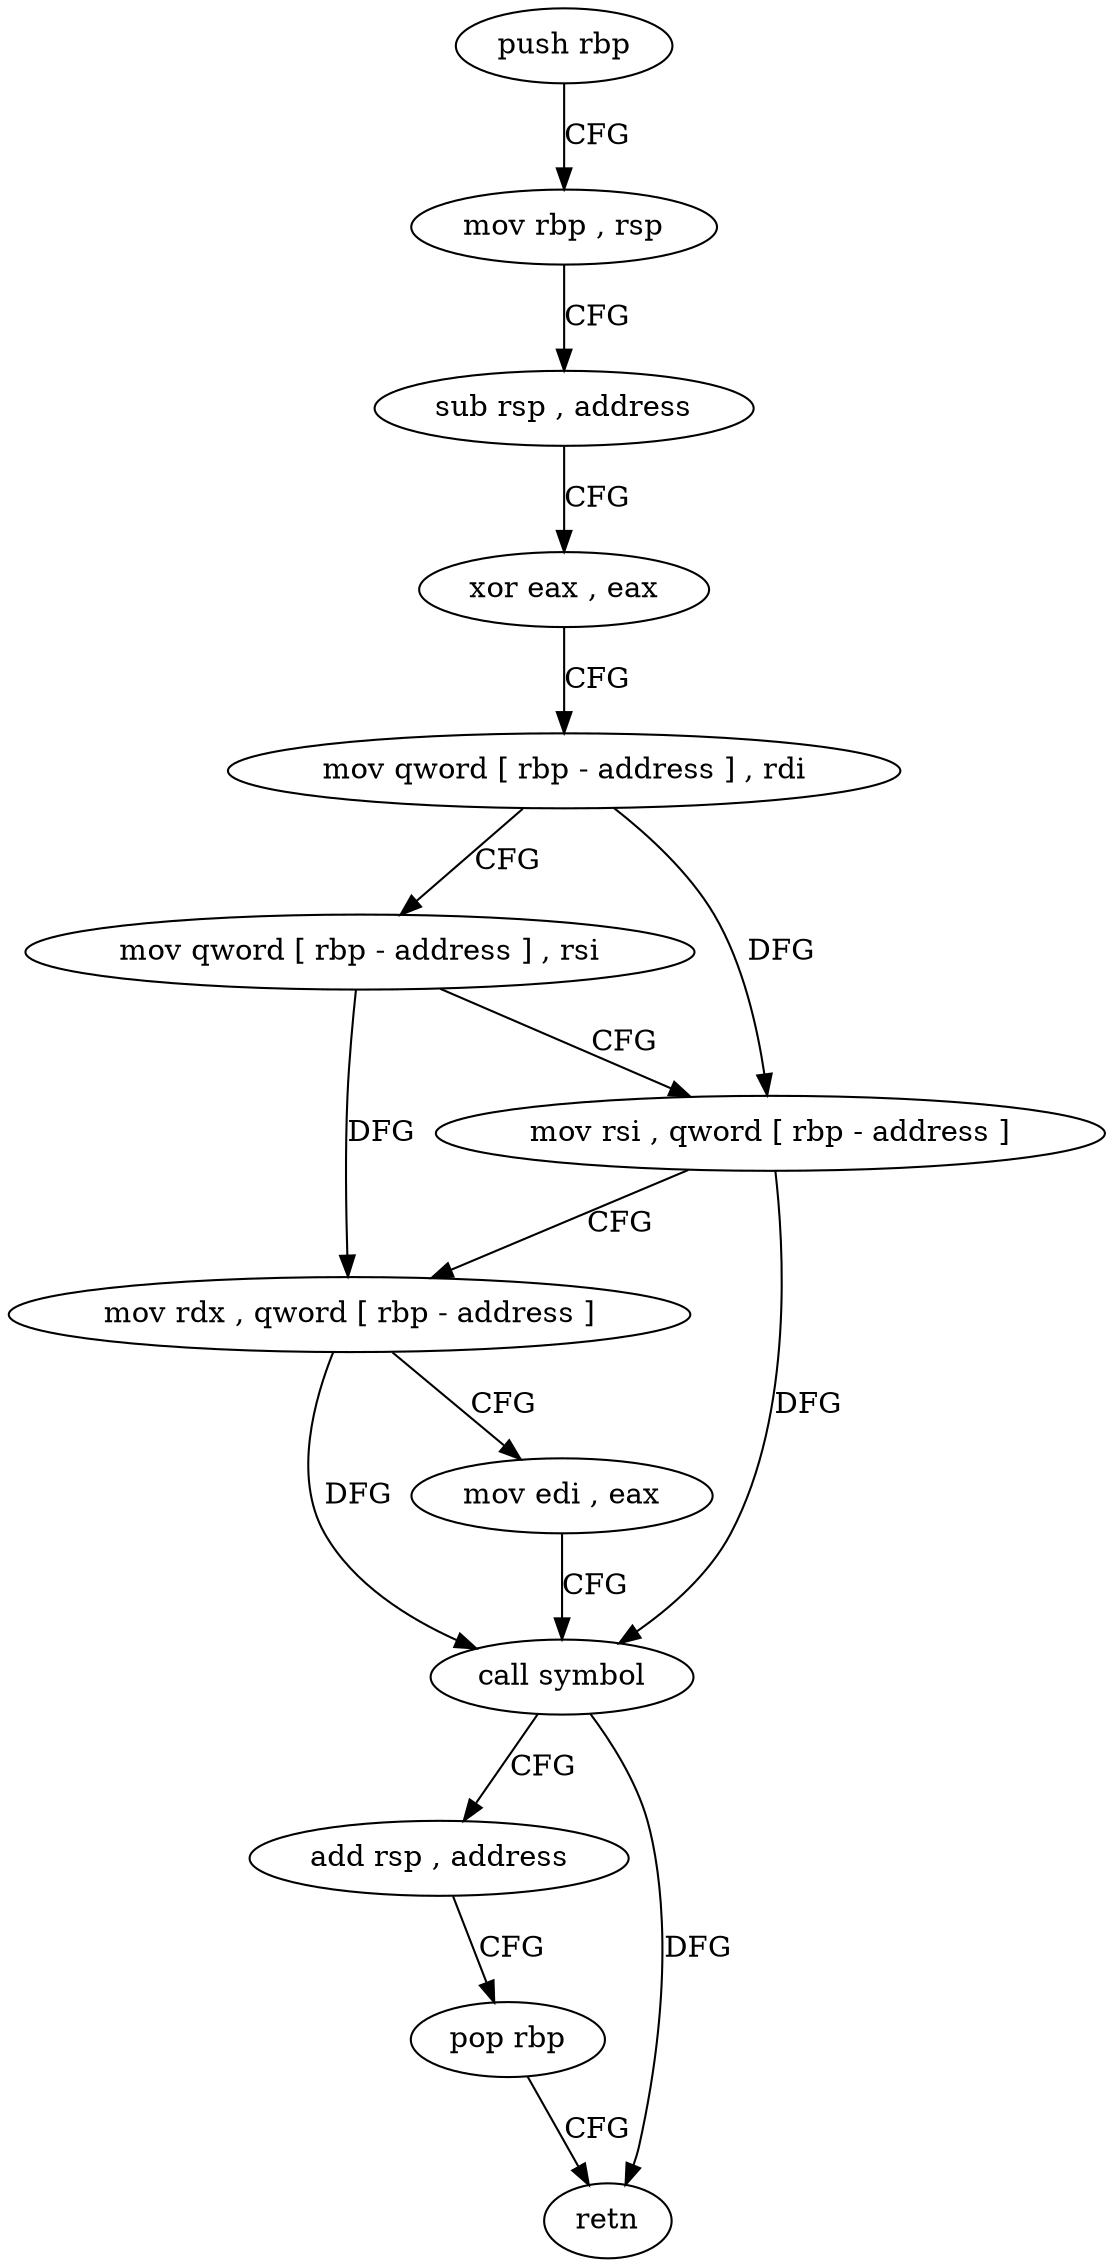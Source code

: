 digraph "func" {
"4219312" [label = "push rbp" ]
"4219313" [label = "mov rbp , rsp" ]
"4219316" [label = "sub rsp , address" ]
"4219320" [label = "xor eax , eax" ]
"4219322" [label = "mov qword [ rbp - address ] , rdi" ]
"4219326" [label = "mov qword [ rbp - address ] , rsi" ]
"4219330" [label = "mov rsi , qword [ rbp - address ]" ]
"4219334" [label = "mov rdx , qword [ rbp - address ]" ]
"4219338" [label = "mov edi , eax" ]
"4219340" [label = "call symbol" ]
"4219345" [label = "add rsp , address" ]
"4219349" [label = "pop rbp" ]
"4219350" [label = "retn" ]
"4219312" -> "4219313" [ label = "CFG" ]
"4219313" -> "4219316" [ label = "CFG" ]
"4219316" -> "4219320" [ label = "CFG" ]
"4219320" -> "4219322" [ label = "CFG" ]
"4219322" -> "4219326" [ label = "CFG" ]
"4219322" -> "4219330" [ label = "DFG" ]
"4219326" -> "4219330" [ label = "CFG" ]
"4219326" -> "4219334" [ label = "DFG" ]
"4219330" -> "4219334" [ label = "CFG" ]
"4219330" -> "4219340" [ label = "DFG" ]
"4219334" -> "4219338" [ label = "CFG" ]
"4219334" -> "4219340" [ label = "DFG" ]
"4219338" -> "4219340" [ label = "CFG" ]
"4219340" -> "4219345" [ label = "CFG" ]
"4219340" -> "4219350" [ label = "DFG" ]
"4219345" -> "4219349" [ label = "CFG" ]
"4219349" -> "4219350" [ label = "CFG" ]
}
